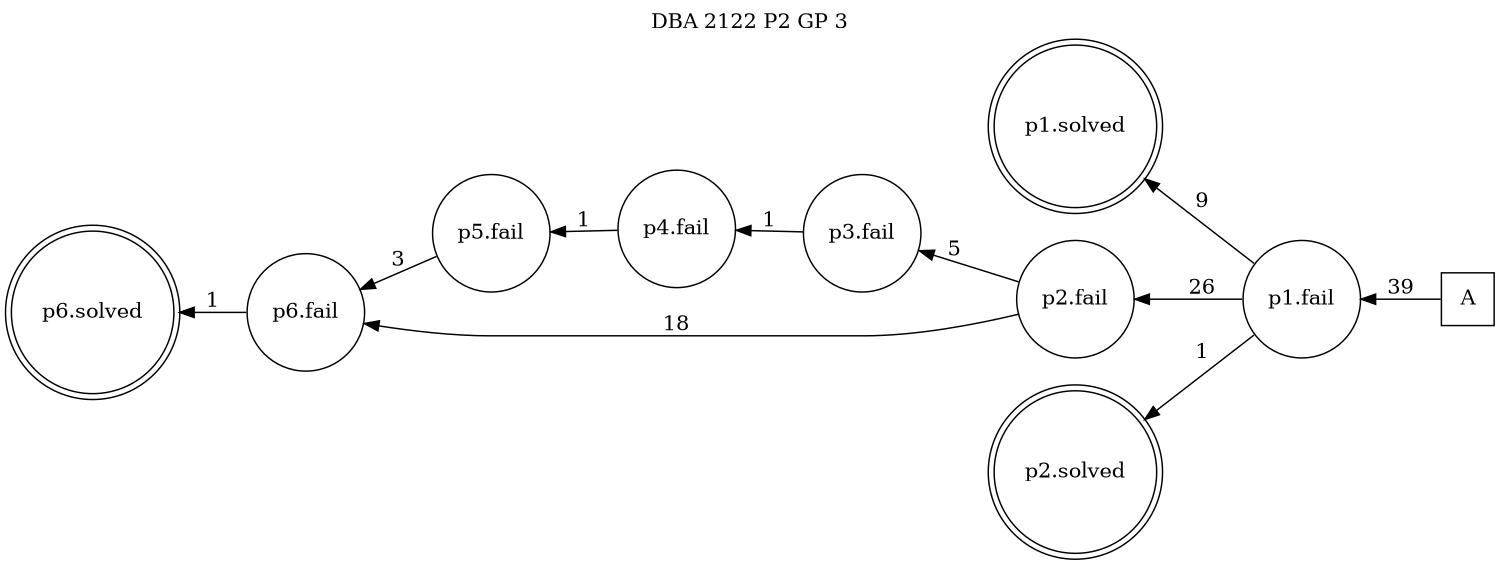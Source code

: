 digraph DBA_2122_P2_GP_3_GOOD {
labelloc="tl"
label= " DBA 2122 P2 GP 3 "
rankdir="RL";
graph [ size=" 10 , 10 !"]

"A" [shape="square" label="A"]
"p1.fail" [shape="circle" label="p1.fail"]
"p1.solved" [shape="doublecircle" label="p1.solved"]
"p2.fail" [shape="circle" label="p2.fail"]
"p3.fail" [shape="circle" label="p3.fail"]
"p4.fail" [shape="circle" label="p4.fail"]
"p5.fail" [shape="circle" label="p5.fail"]
"p6.fail" [shape="circle" label="p6.fail"]
"p6.solved" [shape="doublecircle" label="p6.solved"]
"p2.solved" [shape="doublecircle" label="p2.solved"]
"A" -> "p1.fail" [ label=39]
"p1.fail" -> "p1.solved" [ label=9]
"p1.fail" -> "p2.fail" [ label=26]
"p1.fail" -> "p2.solved" [ label=1]
"p2.fail" -> "p3.fail" [ label=5]
"p2.fail" -> "p6.fail" [ label=18]
"p3.fail" -> "p4.fail" [ label=1]
"p4.fail" -> "p5.fail" [ label=1]
"p5.fail" -> "p6.fail" [ label=3]
"p6.fail" -> "p6.solved" [ label=1]
}
